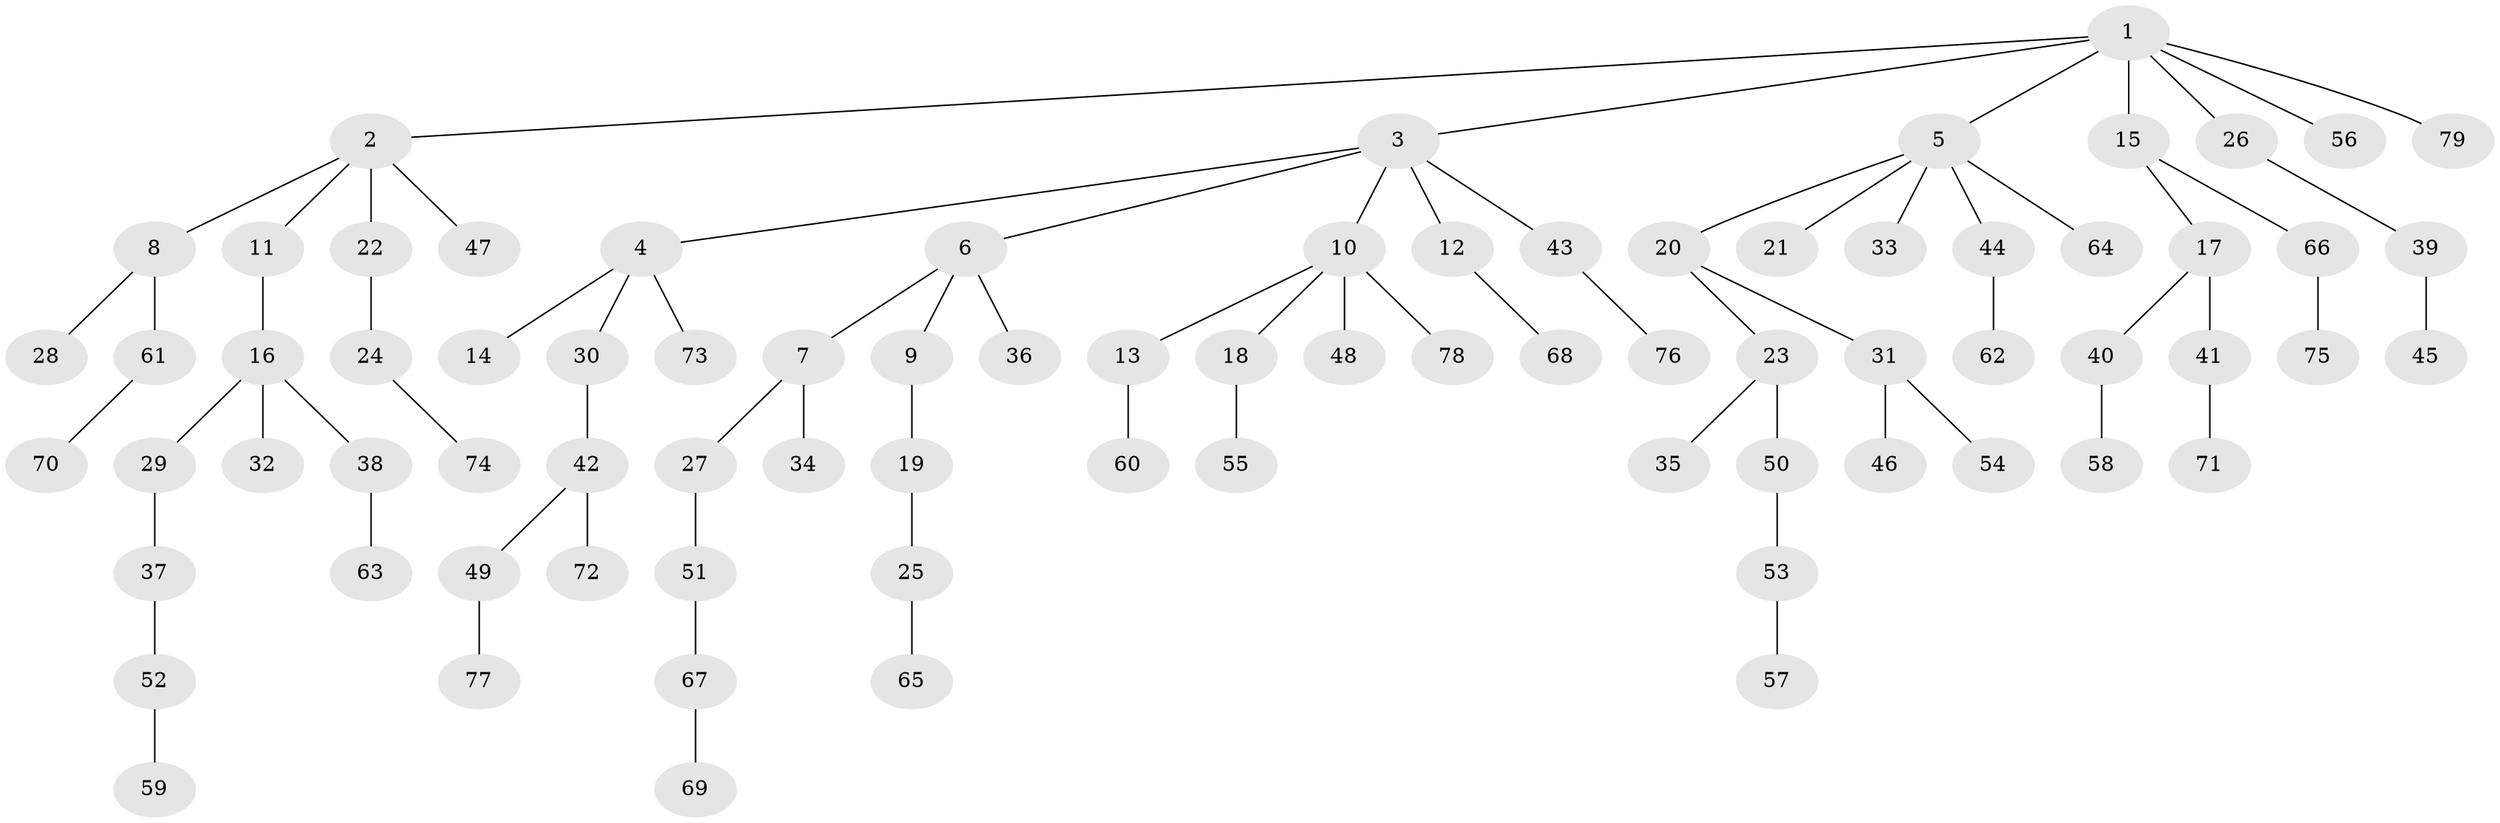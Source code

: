 // Generated by graph-tools (version 1.1) at 2025/53/03/09/25 04:53:31]
// undirected, 79 vertices, 78 edges
graph export_dot {
graph [start="1"]
  node [color=gray90,style=filled];
  1;
  2;
  3;
  4;
  5;
  6;
  7;
  8;
  9;
  10;
  11;
  12;
  13;
  14;
  15;
  16;
  17;
  18;
  19;
  20;
  21;
  22;
  23;
  24;
  25;
  26;
  27;
  28;
  29;
  30;
  31;
  32;
  33;
  34;
  35;
  36;
  37;
  38;
  39;
  40;
  41;
  42;
  43;
  44;
  45;
  46;
  47;
  48;
  49;
  50;
  51;
  52;
  53;
  54;
  55;
  56;
  57;
  58;
  59;
  60;
  61;
  62;
  63;
  64;
  65;
  66;
  67;
  68;
  69;
  70;
  71;
  72;
  73;
  74;
  75;
  76;
  77;
  78;
  79;
  1 -- 2;
  1 -- 3;
  1 -- 5;
  1 -- 15;
  1 -- 26;
  1 -- 56;
  1 -- 79;
  2 -- 8;
  2 -- 11;
  2 -- 22;
  2 -- 47;
  3 -- 4;
  3 -- 6;
  3 -- 10;
  3 -- 12;
  3 -- 43;
  4 -- 14;
  4 -- 30;
  4 -- 73;
  5 -- 20;
  5 -- 21;
  5 -- 33;
  5 -- 44;
  5 -- 64;
  6 -- 7;
  6 -- 9;
  6 -- 36;
  7 -- 27;
  7 -- 34;
  8 -- 28;
  8 -- 61;
  9 -- 19;
  10 -- 13;
  10 -- 18;
  10 -- 48;
  10 -- 78;
  11 -- 16;
  12 -- 68;
  13 -- 60;
  15 -- 17;
  15 -- 66;
  16 -- 29;
  16 -- 32;
  16 -- 38;
  17 -- 40;
  17 -- 41;
  18 -- 55;
  19 -- 25;
  20 -- 23;
  20 -- 31;
  22 -- 24;
  23 -- 35;
  23 -- 50;
  24 -- 74;
  25 -- 65;
  26 -- 39;
  27 -- 51;
  29 -- 37;
  30 -- 42;
  31 -- 46;
  31 -- 54;
  37 -- 52;
  38 -- 63;
  39 -- 45;
  40 -- 58;
  41 -- 71;
  42 -- 49;
  42 -- 72;
  43 -- 76;
  44 -- 62;
  49 -- 77;
  50 -- 53;
  51 -- 67;
  52 -- 59;
  53 -- 57;
  61 -- 70;
  66 -- 75;
  67 -- 69;
}
